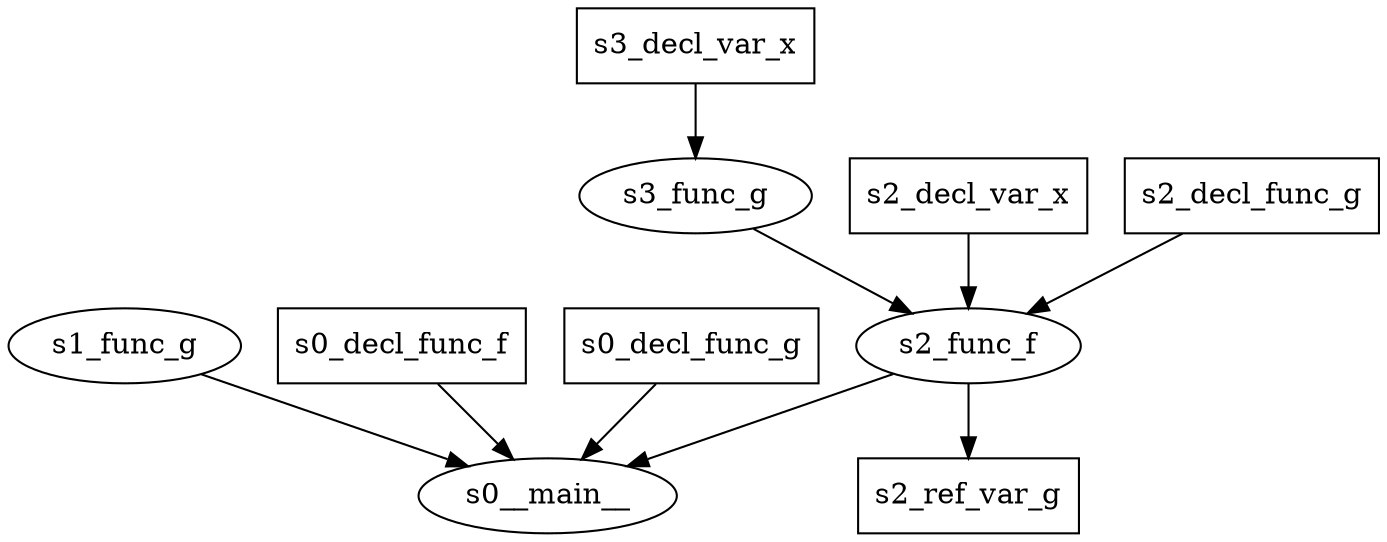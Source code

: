 digraph {
	s0__main__
	s1_func_g
	s2_func_f
	s3_func_g
	s1_func_g -> s0__main__
	s2_func_f -> s0__main__
	s3_func_g -> s2_func_f
	s0_decl_func_f [shape=box]
	s0_decl_func_f -> s0__main__
	s0_decl_func_g [shape=box]
	s0_decl_func_g -> s0__main__
	s2_decl_var_x [shape=box]
	s2_decl_var_x -> s2_func_f
	s2_decl_func_g [shape=box]
	s2_decl_func_g -> s2_func_f
	s3_decl_var_x [shape=box]
	s3_decl_var_x -> s3_func_g
	s2_ref_var_g [shape=box]
	s2_func_f -> s2_ref_var_g
}
